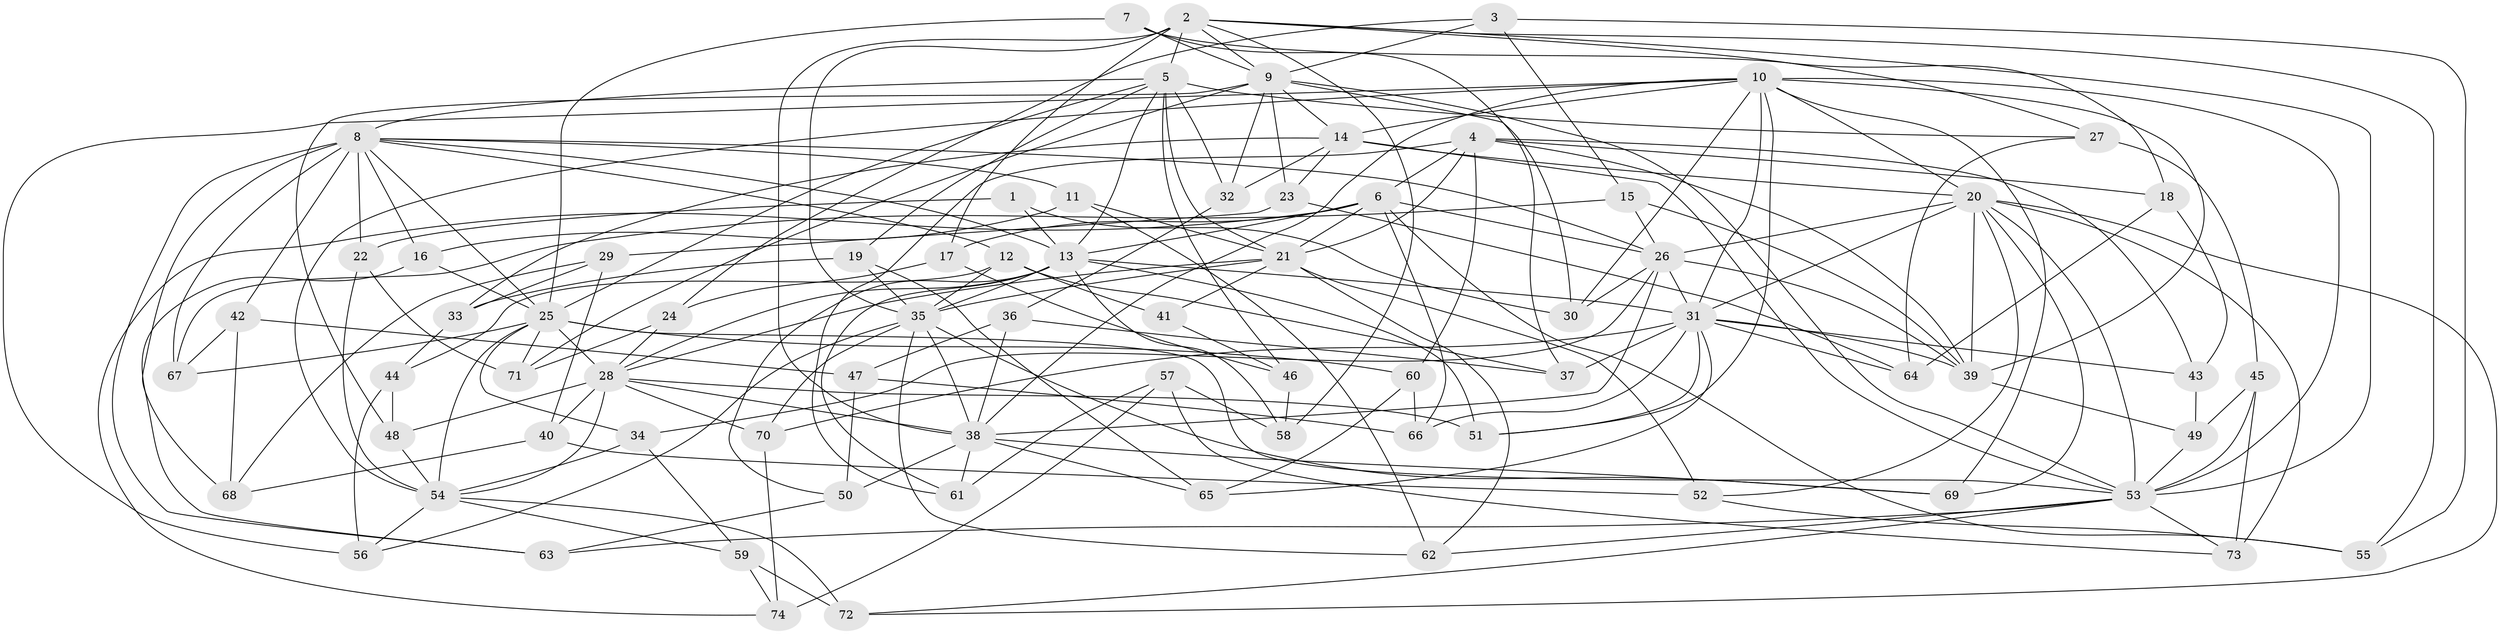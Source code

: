 // original degree distribution, {4: 1.0}
// Generated by graph-tools (version 1.1) at 2025/37/03/09/25 02:37:59]
// undirected, 74 vertices, 204 edges
graph export_dot {
graph [start="1"]
  node [color=gray90,style=filled];
  1;
  2;
  3;
  4;
  5;
  6;
  7;
  8;
  9;
  10;
  11;
  12;
  13;
  14;
  15;
  16;
  17;
  18;
  19;
  20;
  21;
  22;
  23;
  24;
  25;
  26;
  27;
  28;
  29;
  30;
  31;
  32;
  33;
  34;
  35;
  36;
  37;
  38;
  39;
  40;
  41;
  42;
  43;
  44;
  45;
  46;
  47;
  48;
  49;
  50;
  51;
  52;
  53;
  54;
  55;
  56;
  57;
  58;
  59;
  60;
  61;
  62;
  63;
  64;
  65;
  66;
  67;
  68;
  69;
  70;
  71;
  72;
  73;
  74;
  1 -- 13 [weight=2.0];
  1 -- 22 [weight=1.0];
  1 -- 30 [weight=1.0];
  2 -- 5 [weight=2.0];
  2 -- 9 [weight=1.0];
  2 -- 17 [weight=1.0];
  2 -- 27 [weight=1.0];
  2 -- 35 [weight=1.0];
  2 -- 38 [weight=3.0];
  2 -- 53 [weight=1.0];
  2 -- 55 [weight=1.0];
  2 -- 58 [weight=1.0];
  3 -- 9 [weight=1.0];
  3 -- 15 [weight=1.0];
  3 -- 24 [weight=1.0];
  3 -- 55 [weight=1.0];
  4 -- 6 [weight=3.0];
  4 -- 18 [weight=1.0];
  4 -- 21 [weight=2.0];
  4 -- 39 [weight=1.0];
  4 -- 43 [weight=1.0];
  4 -- 60 [weight=1.0];
  4 -- 61 [weight=1.0];
  5 -- 8 [weight=1.0];
  5 -- 13 [weight=1.0];
  5 -- 19 [weight=1.0];
  5 -- 21 [weight=1.0];
  5 -- 25 [weight=1.0];
  5 -- 27 [weight=1.0];
  5 -- 32 [weight=1.0];
  5 -- 46 [weight=1.0];
  6 -- 13 [weight=1.0];
  6 -- 17 [weight=1.0];
  6 -- 21 [weight=1.0];
  6 -- 26 [weight=1.0];
  6 -- 55 [weight=1.0];
  6 -- 66 [weight=1.0];
  6 -- 74 [weight=1.0];
  7 -- 9 [weight=1.0];
  7 -- 18 [weight=1.0];
  7 -- 25 [weight=1.0];
  7 -- 37 [weight=1.0];
  8 -- 11 [weight=1.0];
  8 -- 12 [weight=1.0];
  8 -- 13 [weight=1.0];
  8 -- 16 [weight=1.0];
  8 -- 22 [weight=1.0];
  8 -- 25 [weight=1.0];
  8 -- 26 [weight=1.0];
  8 -- 42 [weight=1.0];
  8 -- 63 [weight=1.0];
  8 -- 67 [weight=1.0];
  8 -- 68 [weight=1.0];
  9 -- 14 [weight=1.0];
  9 -- 23 [weight=1.0];
  9 -- 30 [weight=1.0];
  9 -- 32 [weight=1.0];
  9 -- 48 [weight=1.0];
  9 -- 53 [weight=1.0];
  9 -- 71 [weight=1.0];
  10 -- 14 [weight=2.0];
  10 -- 20 [weight=1.0];
  10 -- 30 [weight=1.0];
  10 -- 31 [weight=1.0];
  10 -- 38 [weight=1.0];
  10 -- 39 [weight=1.0];
  10 -- 51 [weight=1.0];
  10 -- 53 [weight=1.0];
  10 -- 54 [weight=1.0];
  10 -- 56 [weight=1.0];
  10 -- 69 [weight=1.0];
  11 -- 16 [weight=1.0];
  11 -- 21 [weight=3.0];
  11 -- 62 [weight=1.0];
  12 -- 35 [weight=3.0];
  12 -- 37 [weight=1.0];
  12 -- 41 [weight=2.0];
  12 -- 44 [weight=1.0];
  13 -- 28 [weight=1.0];
  13 -- 31 [weight=1.0];
  13 -- 35 [weight=1.0];
  13 -- 50 [weight=1.0];
  13 -- 51 [weight=1.0];
  13 -- 58 [weight=1.0];
  13 -- 61 [weight=1.0];
  14 -- 20 [weight=1.0];
  14 -- 23 [weight=1.0];
  14 -- 32 [weight=1.0];
  14 -- 33 [weight=1.0];
  14 -- 53 [weight=1.0];
  15 -- 26 [weight=1.0];
  15 -- 39 [weight=1.0];
  15 -- 67 [weight=1.0];
  16 -- 25 [weight=1.0];
  16 -- 63 [weight=1.0];
  17 -- 24 [weight=1.0];
  17 -- 46 [weight=1.0];
  18 -- 43 [weight=1.0];
  18 -- 64 [weight=1.0];
  19 -- 33 [weight=1.0];
  19 -- 35 [weight=1.0];
  19 -- 65 [weight=1.0];
  20 -- 26 [weight=1.0];
  20 -- 31 [weight=1.0];
  20 -- 39 [weight=1.0];
  20 -- 52 [weight=1.0];
  20 -- 53 [weight=1.0];
  20 -- 69 [weight=1.0];
  20 -- 72 [weight=1.0];
  20 -- 73 [weight=1.0];
  21 -- 28 [weight=1.0];
  21 -- 35 [weight=1.0];
  21 -- 41 [weight=1.0];
  21 -- 52 [weight=1.0];
  21 -- 62 [weight=1.0];
  22 -- 54 [weight=1.0];
  22 -- 71 [weight=1.0];
  23 -- 29 [weight=1.0];
  23 -- 64 [weight=1.0];
  24 -- 28 [weight=1.0];
  24 -- 71 [weight=1.0];
  25 -- 28 [weight=1.0];
  25 -- 34 [weight=1.0];
  25 -- 53 [weight=1.0];
  25 -- 54 [weight=2.0];
  25 -- 60 [weight=1.0];
  25 -- 67 [weight=1.0];
  25 -- 71 [weight=1.0];
  26 -- 30 [weight=1.0];
  26 -- 31 [weight=1.0];
  26 -- 34 [weight=1.0];
  26 -- 38 [weight=1.0];
  26 -- 39 [weight=2.0];
  27 -- 45 [weight=1.0];
  27 -- 64 [weight=1.0];
  28 -- 38 [weight=1.0];
  28 -- 40 [weight=1.0];
  28 -- 48 [weight=1.0];
  28 -- 51 [weight=1.0];
  28 -- 54 [weight=1.0];
  28 -- 70 [weight=1.0];
  29 -- 33 [weight=1.0];
  29 -- 40 [weight=1.0];
  29 -- 68 [weight=1.0];
  31 -- 37 [weight=1.0];
  31 -- 39 [weight=1.0];
  31 -- 43 [weight=1.0];
  31 -- 51 [weight=1.0];
  31 -- 64 [weight=1.0];
  31 -- 65 [weight=1.0];
  31 -- 66 [weight=1.0];
  31 -- 70 [weight=1.0];
  32 -- 36 [weight=1.0];
  33 -- 44 [weight=1.0];
  34 -- 54 [weight=1.0];
  34 -- 59 [weight=1.0];
  35 -- 38 [weight=1.0];
  35 -- 56 [weight=1.0];
  35 -- 62 [weight=1.0];
  35 -- 69 [weight=1.0];
  35 -- 70 [weight=1.0];
  36 -- 37 [weight=1.0];
  36 -- 38 [weight=1.0];
  36 -- 47 [weight=1.0];
  38 -- 50 [weight=1.0];
  38 -- 61 [weight=1.0];
  38 -- 65 [weight=1.0];
  38 -- 69 [weight=1.0];
  39 -- 49 [weight=1.0];
  40 -- 52 [weight=1.0];
  40 -- 68 [weight=1.0];
  41 -- 46 [weight=1.0];
  42 -- 47 [weight=1.0];
  42 -- 67 [weight=1.0];
  42 -- 68 [weight=1.0];
  43 -- 49 [weight=1.0];
  44 -- 48 [weight=1.0];
  44 -- 56 [weight=1.0];
  45 -- 49 [weight=1.0];
  45 -- 53 [weight=1.0];
  45 -- 73 [weight=1.0];
  46 -- 58 [weight=1.0];
  47 -- 50 [weight=1.0];
  47 -- 66 [weight=1.0];
  48 -- 54 [weight=1.0];
  49 -- 53 [weight=1.0];
  50 -- 63 [weight=1.0];
  52 -- 55 [weight=1.0];
  53 -- 62 [weight=1.0];
  53 -- 63 [weight=1.0];
  53 -- 72 [weight=1.0];
  53 -- 73 [weight=1.0];
  54 -- 56 [weight=1.0];
  54 -- 59 [weight=1.0];
  54 -- 72 [weight=1.0];
  57 -- 58 [weight=1.0];
  57 -- 61 [weight=1.0];
  57 -- 73 [weight=1.0];
  57 -- 74 [weight=1.0];
  59 -- 72 [weight=1.0];
  59 -- 74 [weight=1.0];
  60 -- 65 [weight=1.0];
  60 -- 66 [weight=1.0];
  70 -- 74 [weight=1.0];
}
